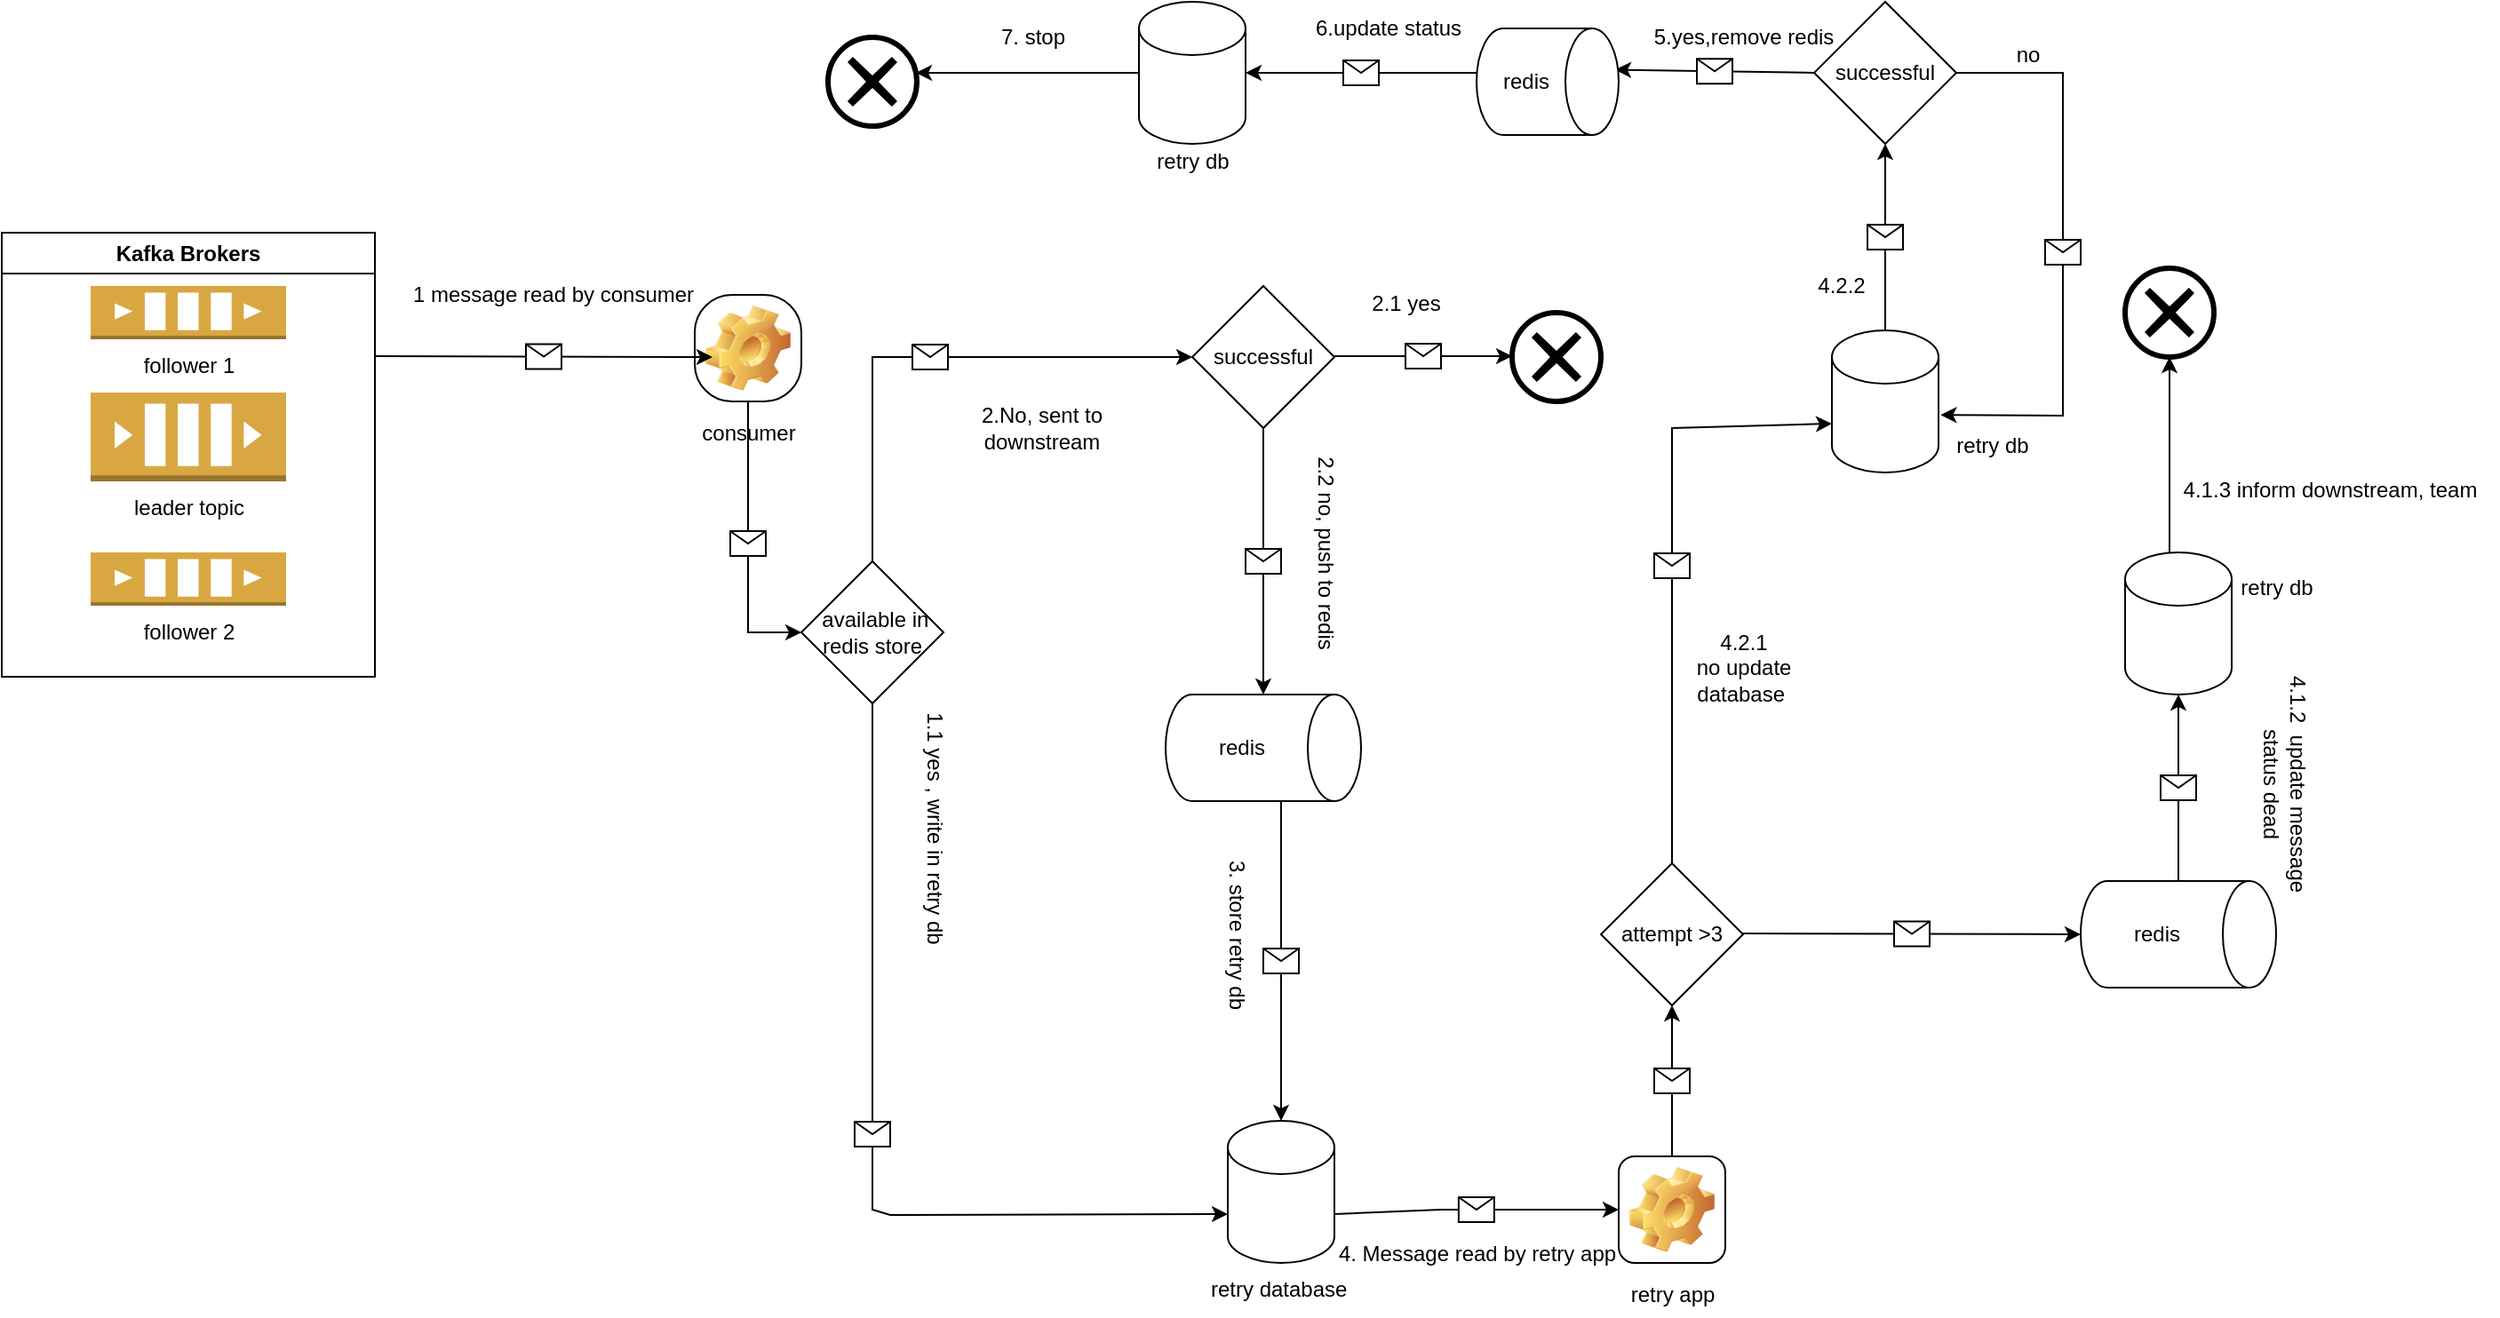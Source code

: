 <mxfile version="22.0.4" type="device">
  <diagram name="Page-1" id="-Djc27Udoi8ZbCjSsKX8">
    <mxGraphModel dx="1434" dy="1829" grid="1" gridSize="10" guides="1" tooltips="1" connect="1" arrows="1" fold="1" page="1" pageScale="1" pageWidth="850" pageHeight="1100" math="0" shadow="0">
      <root>
        <mxCell id="0" />
        <mxCell id="1" parent="0" />
        <mxCell id="Gy6JwFcpiZRKLwF8YLMV-1" value="Kafka Brokers" style="swimlane;whiteSpace=wrap;html=1;" parent="1" vertex="1">
          <mxGeometry x="40" y="50" width="210" height="250" as="geometry">
            <mxRectangle x="720" y="30" width="120" height="30" as="alternateBounds" />
          </mxGeometry>
        </mxCell>
        <mxCell id="Gy6JwFcpiZRKLwF8YLMV-2" value="" style="outlineConnect=0;dashed=0;verticalLabelPosition=bottom;verticalAlign=top;align=center;html=1;shape=mxgraph.aws3.queue;fillColor=#D9A741;gradientColor=none;" parent="Gy6JwFcpiZRKLwF8YLMV-1" vertex="1">
          <mxGeometry x="50" y="90" width="110" height="50" as="geometry" />
        </mxCell>
        <mxCell id="Gy6JwFcpiZRKLwF8YLMV-3" value="leader topic" style="text;html=1;align=center;verticalAlign=middle;resizable=0;points=[];autosize=1;strokeColor=none;fillColor=none;" parent="Gy6JwFcpiZRKLwF8YLMV-1" vertex="1">
          <mxGeometry x="60" y="140" width="90" height="30" as="geometry" />
        </mxCell>
        <mxCell id="Gy6JwFcpiZRKLwF8YLMV-4" value="" style="outlineConnect=0;dashed=0;verticalLabelPosition=bottom;verticalAlign=top;align=center;html=1;shape=mxgraph.aws3.queue;fillColor=#D9A741;gradientColor=none;" parent="Gy6JwFcpiZRKLwF8YLMV-1" vertex="1">
          <mxGeometry x="50" y="180" width="110" height="30" as="geometry" />
        </mxCell>
        <mxCell id="Gy6JwFcpiZRKLwF8YLMV-5" value="" style="outlineConnect=0;dashed=0;verticalLabelPosition=bottom;verticalAlign=top;align=center;html=1;shape=mxgraph.aws3.queue;fillColor=#D9A741;gradientColor=none;" parent="Gy6JwFcpiZRKLwF8YLMV-1" vertex="1">
          <mxGeometry x="50" y="30" width="110" height="30" as="geometry" />
        </mxCell>
        <mxCell id="Gy6JwFcpiZRKLwF8YLMV-6" value="follower 1" style="text;html=1;align=center;verticalAlign=middle;resizable=0;points=[];autosize=1;strokeColor=none;fillColor=none;" parent="Gy6JwFcpiZRKLwF8YLMV-1" vertex="1">
          <mxGeometry x="70" y="60" width="70" height="30" as="geometry" />
        </mxCell>
        <mxCell id="Gy6JwFcpiZRKLwF8YLMV-7" value="follower 2" style="text;html=1;align=center;verticalAlign=middle;resizable=0;points=[];autosize=1;strokeColor=none;fillColor=none;" parent="Gy6JwFcpiZRKLwF8YLMV-1" vertex="1">
          <mxGeometry x="70" y="210" width="70" height="30" as="geometry" />
        </mxCell>
        <object label="consumer" auto.offset.reset="earliest" id="Gy6JwFcpiZRKLwF8YLMV-10">
          <mxCell style="icon;html=1;image=img/clipart/Gear_128x128.png;arcSize=35;" parent="1" vertex="1">
            <mxGeometry x="430" y="85" width="60" height="60" as="geometry" />
          </mxCell>
        </object>
        <mxCell id="Gy6JwFcpiZRKLwF8YLMV-13" value="" style="endArrow=classic;html=1;rounded=0;" parent="1" edge="1">
          <mxGeometry relative="1" as="geometry">
            <mxPoint x="250" y="119.5" as="sourcePoint" />
            <mxPoint x="440" y="120" as="targetPoint" />
          </mxGeometry>
        </mxCell>
        <mxCell id="Gy6JwFcpiZRKLwF8YLMV-14" value="" style="shape=message;html=1;outlineConnect=0;" parent="Gy6JwFcpiZRKLwF8YLMV-13" vertex="1">
          <mxGeometry width="20" height="14" relative="1" as="geometry">
            <mxPoint x="-10" y="-7" as="offset" />
          </mxGeometry>
        </mxCell>
        <mxCell id="pUypmM2DZFI1QsSmxAZW-1" value="1 message read by consumer" style="text;html=1;align=center;verticalAlign=middle;resizable=0;points=[];autosize=1;strokeColor=none;fillColor=none;" parent="1" vertex="1">
          <mxGeometry x="260" y="70" width="180" height="30" as="geometry" />
        </mxCell>
        <mxCell id="pUypmM2DZFI1QsSmxAZW-5" value="successful" style="rhombus;whiteSpace=wrap;html=1;" parent="1" vertex="1">
          <mxGeometry x="710" y="80" width="80" height="80" as="geometry" />
        </mxCell>
        <mxCell id="pUypmM2DZFI1QsSmxAZW-7" value="" style="endArrow=classic;html=1;rounded=0;" parent="1" edge="1">
          <mxGeometry relative="1" as="geometry">
            <mxPoint x="790" y="119.5" as="sourcePoint" />
            <mxPoint x="890" y="119.5" as="targetPoint" />
          </mxGeometry>
        </mxCell>
        <mxCell id="pUypmM2DZFI1QsSmxAZW-8" value="" style="shape=message;html=1;outlineConnect=0;" parent="pUypmM2DZFI1QsSmxAZW-7" vertex="1">
          <mxGeometry width="20" height="14" relative="1" as="geometry">
            <mxPoint x="-10" y="-7" as="offset" />
          </mxGeometry>
        </mxCell>
        <mxCell id="pUypmM2DZFI1QsSmxAZW-10" value="2.1 yes" style="text;html=1;align=center;verticalAlign=middle;resizable=0;points=[];autosize=1;strokeColor=none;fillColor=none;" parent="1" vertex="1">
          <mxGeometry x="800" y="75" width="60" height="30" as="geometry" />
        </mxCell>
        <mxCell id="pUypmM2DZFI1QsSmxAZW-11" value="" style="points=[[0.145,0.145,0],[0.5,0,0],[0.855,0.145,0],[1,0.5,0],[0.855,0.855,0],[0.5,1,0],[0.145,0.855,0],[0,0.5,0]];shape=mxgraph.bpmn.event;html=1;verticalLabelPosition=bottom;labelBackgroundColor=#ffffff;verticalAlign=top;align=center;perimeter=ellipsePerimeter;outlineConnect=0;aspect=fixed;outline=end;symbol=cancel;" parent="1" vertex="1">
          <mxGeometry x="890" y="95" width="50" height="50" as="geometry" />
        </mxCell>
        <mxCell id="pUypmM2DZFI1QsSmxAZW-12" value="" style="endArrow=classic;html=1;rounded=0;exitX=0.5;exitY=1;exitDx=0;exitDy=0;" parent="1" source="pUypmM2DZFI1QsSmxAZW-5" edge="1">
          <mxGeometry relative="1" as="geometry">
            <mxPoint x="370" y="310" as="sourcePoint" />
            <mxPoint x="750" y="310" as="targetPoint" />
          </mxGeometry>
        </mxCell>
        <mxCell id="pUypmM2DZFI1QsSmxAZW-13" value="" style="shape=message;html=1;outlineConnect=0;" parent="pUypmM2DZFI1QsSmxAZW-12" vertex="1">
          <mxGeometry width="20" height="14" relative="1" as="geometry">
            <mxPoint x="-10" y="-7" as="offset" />
          </mxGeometry>
        </mxCell>
        <mxCell id="pUypmM2DZFI1QsSmxAZW-14" value="2.2 no, push to redis" style="text;html=1;align=center;verticalAlign=middle;resizable=0;points=[];autosize=1;strokeColor=none;fillColor=none;rotation=90;" parent="1" vertex="1">
          <mxGeometry x="720" y="215" width="130" height="30" as="geometry" />
        </mxCell>
        <mxCell id="pUypmM2DZFI1QsSmxAZW-15" value="redis" style="shape=cylinder3;whiteSpace=wrap;html=1;boundedLbl=1;backgroundOutline=1;size=15;direction=south;" parent="1" vertex="1">
          <mxGeometry x="695" y="310" width="110" height="60" as="geometry" />
        </mxCell>
        <mxCell id="pUypmM2DZFI1QsSmxAZW-16" value="" style="endArrow=classic;html=1;rounded=0;" parent="1" edge="1">
          <mxGeometry relative="1" as="geometry">
            <mxPoint x="760" y="370" as="sourcePoint" />
            <mxPoint x="760" y="550" as="targetPoint" />
          </mxGeometry>
        </mxCell>
        <mxCell id="pUypmM2DZFI1QsSmxAZW-17" value="" style="shape=message;html=1;outlineConnect=0;" parent="pUypmM2DZFI1QsSmxAZW-16" vertex="1">
          <mxGeometry width="20" height="14" relative="1" as="geometry">
            <mxPoint x="-10" y="-7" as="offset" />
          </mxGeometry>
        </mxCell>
        <mxCell id="pUypmM2DZFI1QsSmxAZW-18" value="3. store retry db" style="text;html=1;align=center;verticalAlign=middle;resizable=0;points=[];autosize=1;strokeColor=none;fillColor=none;rotation=90;" parent="1" vertex="1">
          <mxGeometry x="680" y="430" width="110" height="30" as="geometry" />
        </mxCell>
        <mxCell id="pUypmM2DZFI1QsSmxAZW-19" value="" style="shape=cylinder3;whiteSpace=wrap;html=1;boundedLbl=1;backgroundOutline=1;size=15;" parent="1" vertex="1">
          <mxGeometry x="730" y="550" width="60" height="80" as="geometry" />
        </mxCell>
        <mxCell id="pUypmM2DZFI1QsSmxAZW-20" value="retry database&amp;nbsp;" style="text;html=1;align=center;verticalAlign=middle;resizable=0;points=[];autosize=1;strokeColor=none;fillColor=none;" parent="1" vertex="1">
          <mxGeometry x="710" y="630" width="100" height="30" as="geometry" />
        </mxCell>
        <mxCell id="pUypmM2DZFI1QsSmxAZW-22" value="retry app" style="icon;html=1;image=img/clipart/Gear_128x128.png" parent="1" vertex="1">
          <mxGeometry x="950" y="570" width="60" height="60" as="geometry" />
        </mxCell>
        <mxCell id="pUypmM2DZFI1QsSmxAZW-38" value="" style="endArrow=classic;html=1;rounded=0;exitX=1;exitY=0;exitDx=0;exitDy=52.5;exitPerimeter=0;entryX=0;entryY=0.5;entryDx=0;entryDy=0;" parent="1" source="pUypmM2DZFI1QsSmxAZW-19" target="pUypmM2DZFI1QsSmxAZW-22" edge="1">
          <mxGeometry relative="1" as="geometry">
            <mxPoint x="834" y="630.99" as="sourcePoint" />
            <mxPoint x="1110" y="640" as="targetPoint" />
            <Array as="points">
              <mxPoint x="850" y="600" />
            </Array>
          </mxGeometry>
        </mxCell>
        <mxCell id="pUypmM2DZFI1QsSmxAZW-39" value="" style="shape=message;html=1;outlineConnect=0;" parent="pUypmM2DZFI1QsSmxAZW-38" vertex="1">
          <mxGeometry width="20" height="14" relative="1" as="geometry">
            <mxPoint x="-10" y="-7" as="offset" />
          </mxGeometry>
        </mxCell>
        <mxCell id="pUypmM2DZFI1QsSmxAZW-40" value="4. Message read by retry app" style="text;html=1;align=center;verticalAlign=middle;resizable=0;points=[];autosize=1;strokeColor=none;fillColor=none;" parent="1" vertex="1">
          <mxGeometry x="780" y="610" width="180" height="30" as="geometry" />
        </mxCell>
        <mxCell id="pUypmM2DZFI1QsSmxAZW-41" value="attempt &amp;gt;3" style="rhombus;whiteSpace=wrap;html=1;" parent="1" vertex="1">
          <mxGeometry x="940" y="405" width="80" height="80" as="geometry" />
        </mxCell>
        <mxCell id="pUypmM2DZFI1QsSmxAZW-42" value="" style="endArrow=classic;html=1;rounded=0;exitX=0.5;exitY=0;exitDx=0;exitDy=0;entryX=0.5;entryY=1;entryDx=0;entryDy=0;" parent="1" source="pUypmM2DZFI1QsSmxAZW-22" target="pUypmM2DZFI1QsSmxAZW-41" edge="1">
          <mxGeometry relative="1" as="geometry">
            <mxPoint x="510" y="400" as="sourcePoint" />
            <mxPoint x="610" y="400" as="targetPoint" />
          </mxGeometry>
        </mxCell>
        <mxCell id="pUypmM2DZFI1QsSmxAZW-43" value="" style="shape=message;html=1;outlineConnect=0;" parent="pUypmM2DZFI1QsSmxAZW-42" vertex="1">
          <mxGeometry width="20" height="14" relative="1" as="geometry">
            <mxPoint x="-10" y="-7" as="offset" />
          </mxGeometry>
        </mxCell>
        <mxCell id="pUypmM2DZFI1QsSmxAZW-44" value="" style="endArrow=classic;html=1;rounded=0;" parent="1" edge="1">
          <mxGeometry relative="1" as="geometry">
            <mxPoint x="1020" y="444.5" as="sourcePoint" />
            <mxPoint x="1210" y="445" as="targetPoint" />
          </mxGeometry>
        </mxCell>
        <mxCell id="pUypmM2DZFI1QsSmxAZW-45" value="" style="shape=message;html=1;outlineConnect=0;" parent="pUypmM2DZFI1QsSmxAZW-44" vertex="1">
          <mxGeometry width="20" height="14" relative="1" as="geometry">
            <mxPoint x="-10" y="-7" as="offset" />
          </mxGeometry>
        </mxCell>
        <mxCell id="pUypmM2DZFI1QsSmxAZW-47" value="redis" style="shape=cylinder3;whiteSpace=wrap;html=1;boundedLbl=1;backgroundOutline=1;size=15;direction=south;" parent="1" vertex="1">
          <mxGeometry x="1210" y="415" width="110" height="60" as="geometry" />
        </mxCell>
        <mxCell id="pUypmM2DZFI1QsSmxAZW-48" value="" style="shape=cylinder3;whiteSpace=wrap;html=1;boundedLbl=1;backgroundOutline=1;size=15;" parent="1" vertex="1">
          <mxGeometry x="1235" y="230" width="60" height="80" as="geometry" />
        </mxCell>
        <mxCell id="pUypmM2DZFI1QsSmxAZW-49" value="" style="endArrow=classic;html=1;rounded=0;exitX=0;exitY=0.5;exitDx=0;exitDy=0;exitPerimeter=0;entryX=0.5;entryY=1;entryDx=0;entryDy=0;entryPerimeter=0;" parent="1" source="pUypmM2DZFI1QsSmxAZW-47" target="pUypmM2DZFI1QsSmxAZW-48" edge="1">
          <mxGeometry relative="1" as="geometry">
            <mxPoint x="1275" y="390" as="sourcePoint" />
            <mxPoint x="1265" y="340" as="targetPoint" />
          </mxGeometry>
        </mxCell>
        <mxCell id="pUypmM2DZFI1QsSmxAZW-50" value="" style="shape=message;html=1;outlineConnect=0;" parent="pUypmM2DZFI1QsSmxAZW-49" vertex="1">
          <mxGeometry width="20" height="14" relative="1" as="geometry">
            <mxPoint x="-10" y="-7" as="offset" />
          </mxGeometry>
        </mxCell>
        <mxCell id="pUypmM2DZFI1QsSmxAZW-52" value="4.1.2&amp;nbsp; update message &lt;br&gt;status dead" style="text;html=1;align=center;verticalAlign=middle;resizable=0;points=[];autosize=1;strokeColor=none;fillColor=none;rotation=90;" parent="1" vertex="1">
          <mxGeometry x="1250" y="340" width="150" height="40" as="geometry" />
        </mxCell>
        <mxCell id="pUypmM2DZFI1QsSmxAZW-55" value="" style="endArrow=classic;html=1;rounded=0;entryX=0.5;entryY=1;entryDx=0;entryDy=0;entryPerimeter=0;" parent="1" target="pUypmM2DZFI1QsSmxAZW-56" edge="1">
          <mxGeometry width="50" height="50" relative="1" as="geometry">
            <mxPoint x="1260" y="230" as="sourcePoint" />
            <mxPoint x="1250" y="170" as="targetPoint" />
          </mxGeometry>
        </mxCell>
        <mxCell id="pUypmM2DZFI1QsSmxAZW-56" value="" style="points=[[0.145,0.145,0],[0.5,0,0],[0.855,0.145,0],[1,0.5,0],[0.855,0.855,0],[0.5,1,0],[0.145,0.855,0],[0,0.5,0]];shape=mxgraph.bpmn.event;html=1;verticalLabelPosition=bottom;labelBackgroundColor=#ffffff;verticalAlign=top;align=center;perimeter=ellipsePerimeter;outlineConnect=0;aspect=fixed;outline=end;symbol=cancel;" parent="1" vertex="1">
          <mxGeometry x="1235" y="70" width="50" height="50" as="geometry" />
        </mxCell>
        <mxCell id="pUypmM2DZFI1QsSmxAZW-61" value="4.1.3 inform downstream, team" style="text;html=1;align=center;verticalAlign=middle;resizable=0;points=[];autosize=1;strokeColor=none;fillColor=none;" parent="1" vertex="1">
          <mxGeometry x="1255" y="180" width="190" height="30" as="geometry" />
        </mxCell>
        <mxCell id="pUypmM2DZFI1QsSmxAZW-62" value="" style="endArrow=classic;html=1;rounded=0;exitX=0.5;exitY=0;exitDx=0;exitDy=0;entryX=0;entryY=0;entryDx=0;entryDy=52.5;entryPerimeter=0;" parent="1" source="pUypmM2DZFI1QsSmxAZW-41" target="pUypmM2DZFI1QsSmxAZW-66" edge="1">
          <mxGeometry relative="1" as="geometry">
            <mxPoint x="979.5" y="390" as="sourcePoint" />
            <mxPoint x="1100" y="190" as="targetPoint" />
            <Array as="points">
              <mxPoint x="980" y="160" />
            </Array>
          </mxGeometry>
        </mxCell>
        <mxCell id="pUypmM2DZFI1QsSmxAZW-63" value="" style="shape=message;html=1;outlineConnect=0;" parent="pUypmM2DZFI1QsSmxAZW-62" vertex="1">
          <mxGeometry width="20" height="14" relative="1" as="geometry">
            <mxPoint x="-10" y="-7" as="offset" />
          </mxGeometry>
        </mxCell>
        <mxCell id="pUypmM2DZFI1QsSmxAZW-64" value="4.2.1&lt;br&gt;no update&lt;br&gt;&amp;nbsp;database&amp;nbsp;&amp;nbsp;" style="text;html=1;align=center;verticalAlign=middle;resizable=0;points=[];autosize=1;strokeColor=none;fillColor=none;rotation=0;" parent="1" vertex="1">
          <mxGeometry x="980" y="265" width="80" height="60" as="geometry" />
        </mxCell>
        <mxCell id="pUypmM2DZFI1QsSmxAZW-66" value="" style="shape=cylinder3;whiteSpace=wrap;html=1;boundedLbl=1;backgroundOutline=1;size=15;" parent="1" vertex="1">
          <mxGeometry x="1070" y="105" width="60" height="80" as="geometry" />
        </mxCell>
        <mxCell id="pUypmM2DZFI1QsSmxAZW-71" value="retry db" style="text;html=1;align=center;verticalAlign=middle;resizable=0;points=[];autosize=1;strokeColor=none;fillColor=none;" parent="1" vertex="1">
          <mxGeometry x="1290" y="235" width="60" height="30" as="geometry" />
        </mxCell>
        <mxCell id="pUypmM2DZFI1QsSmxAZW-72" value="retry db" style="text;html=1;align=center;verticalAlign=middle;resizable=0;points=[];autosize=1;strokeColor=none;fillColor=none;" parent="1" vertex="1">
          <mxGeometry x="1130" y="155" width="60" height="30" as="geometry" />
        </mxCell>
        <mxCell id="pUypmM2DZFI1QsSmxAZW-73" value="4.2.2" style="text;html=1;align=center;verticalAlign=middle;resizable=0;points=[];autosize=1;strokeColor=none;fillColor=none;" parent="1" vertex="1">
          <mxGeometry x="1050" y="65" width="50" height="30" as="geometry" />
        </mxCell>
        <mxCell id="pUypmM2DZFI1QsSmxAZW-74" value="&amp;nbsp;available in redis store" style="rhombus;whiteSpace=wrap;html=1;" parent="1" vertex="1">
          <mxGeometry x="490" y="235" width="80" height="80" as="geometry" />
        </mxCell>
        <mxCell id="pUypmM2DZFI1QsSmxAZW-75" value="" style="endArrow=classic;html=1;rounded=0;exitX=0.5;exitY=1;exitDx=0;exitDy=0;entryX=0;entryY=0.5;entryDx=0;entryDy=0;" parent="1" source="Gy6JwFcpiZRKLwF8YLMV-10" target="pUypmM2DZFI1QsSmxAZW-74" edge="1">
          <mxGeometry relative="1" as="geometry">
            <mxPoint x="560" y="340" as="sourcePoint" />
            <mxPoint x="660" y="340" as="targetPoint" />
            <Array as="points">
              <mxPoint x="460" y="275" />
            </Array>
          </mxGeometry>
        </mxCell>
        <mxCell id="pUypmM2DZFI1QsSmxAZW-76" value="" style="shape=message;html=1;outlineConnect=0;" parent="pUypmM2DZFI1QsSmxAZW-75" vertex="1">
          <mxGeometry width="20" height="14" relative="1" as="geometry">
            <mxPoint x="-10" y="-7" as="offset" />
          </mxGeometry>
        </mxCell>
        <mxCell id="pUypmM2DZFI1QsSmxAZW-77" value="" style="endArrow=classic;html=1;rounded=0;exitX=0.5;exitY=1;exitDx=0;exitDy=0;entryX=0;entryY=0;entryDx=0;entryDy=52.5;entryPerimeter=0;" parent="1" source="pUypmM2DZFI1QsSmxAZW-74" target="pUypmM2DZFI1QsSmxAZW-19" edge="1">
          <mxGeometry relative="1" as="geometry">
            <mxPoint x="560" y="340" as="sourcePoint" />
            <mxPoint x="530" y="570" as="targetPoint" />
            <Array as="points">
              <mxPoint x="530" y="600" />
              <mxPoint x="540" y="603" />
            </Array>
          </mxGeometry>
        </mxCell>
        <mxCell id="pUypmM2DZFI1QsSmxAZW-78" value="" style="shape=message;html=1;outlineConnect=0;" parent="pUypmM2DZFI1QsSmxAZW-77" vertex="1">
          <mxGeometry width="20" height="14" relative="1" as="geometry">
            <mxPoint x="-10" y="-7" as="offset" />
          </mxGeometry>
        </mxCell>
        <mxCell id="pUypmM2DZFI1QsSmxAZW-79" value="1.1 yes , write in retry db" style="text;html=1;align=center;verticalAlign=middle;resizable=0;points=[];autosize=1;strokeColor=none;fillColor=none;rotation=90;" parent="1" vertex="1">
          <mxGeometry x="490" y="370" width="150" height="30" as="geometry" />
        </mxCell>
        <mxCell id="pUypmM2DZFI1QsSmxAZW-80" value="" style="endArrow=classic;html=1;rounded=0;entryX=0;entryY=0.5;entryDx=0;entryDy=0;exitX=0.5;exitY=0;exitDx=0;exitDy=0;" parent="1" source="pUypmM2DZFI1QsSmxAZW-74" target="pUypmM2DZFI1QsSmxAZW-5" edge="1">
          <mxGeometry relative="1" as="geometry">
            <mxPoint x="580" y="275" as="sourcePoint" />
            <mxPoint x="670" y="274.5" as="targetPoint" />
            <Array as="points">
              <mxPoint x="530" y="120" />
            </Array>
          </mxGeometry>
        </mxCell>
        <mxCell id="pUypmM2DZFI1QsSmxAZW-81" value="" style="shape=message;html=1;outlineConnect=0;" parent="pUypmM2DZFI1QsSmxAZW-80" vertex="1">
          <mxGeometry width="20" height="14" relative="1" as="geometry">
            <mxPoint x="-10" y="-7" as="offset" />
          </mxGeometry>
        </mxCell>
        <mxCell id="pUypmM2DZFI1QsSmxAZW-82" value="2.No, sent to &lt;br&gt;downstream" style="text;html=1;align=center;verticalAlign=middle;resizable=0;points=[];autosize=1;strokeColor=none;fillColor=none;" parent="1" vertex="1">
          <mxGeometry x="580" y="140" width="90" height="40" as="geometry" />
        </mxCell>
        <mxCell id="pUypmM2DZFI1QsSmxAZW-84" value="successful" style="rhombus;whiteSpace=wrap;html=1;" parent="1" vertex="1">
          <mxGeometry x="1060" y="-80" width="80" height="80" as="geometry" />
        </mxCell>
        <mxCell id="pUypmM2DZFI1QsSmxAZW-85" value="" style="endArrow=classic;html=1;rounded=0;exitX=0.5;exitY=0;exitDx=0;exitDy=0;exitPerimeter=0;entryX=0.5;entryY=1;entryDx=0;entryDy=0;" parent="1" source="pUypmM2DZFI1QsSmxAZW-66" target="pUypmM2DZFI1QsSmxAZW-84" edge="1">
          <mxGeometry relative="1" as="geometry">
            <mxPoint x="1130" y="210" as="sourcePoint" />
            <mxPoint x="1230" y="210" as="targetPoint" />
          </mxGeometry>
        </mxCell>
        <mxCell id="pUypmM2DZFI1QsSmxAZW-86" value="" style="shape=message;html=1;outlineConnect=0;" parent="pUypmM2DZFI1QsSmxAZW-85" vertex="1">
          <mxGeometry width="20" height="14" relative="1" as="geometry">
            <mxPoint x="-10" y="-7" as="offset" />
          </mxGeometry>
        </mxCell>
        <mxCell id="pUypmM2DZFI1QsSmxAZW-87" value="" style="endArrow=classic;html=1;rounded=0;exitX=1;exitY=0.5;exitDx=0;exitDy=0;entryX=0.02;entryY=-0.08;entryDx=0;entryDy=0;entryPerimeter=0;" parent="1" source="pUypmM2DZFI1QsSmxAZW-84" target="pUypmM2DZFI1QsSmxAZW-72" edge="1">
          <mxGeometry relative="1" as="geometry">
            <mxPoint x="1130" y="210" as="sourcePoint" />
            <mxPoint x="1200" y="150" as="targetPoint" />
            <Array as="points">
              <mxPoint x="1200" y="-40" />
              <mxPoint x="1200" y="153" />
            </Array>
          </mxGeometry>
        </mxCell>
        <mxCell id="pUypmM2DZFI1QsSmxAZW-88" value="" style="shape=message;html=1;outlineConnect=0;" parent="pUypmM2DZFI1QsSmxAZW-87" vertex="1">
          <mxGeometry width="20" height="14" relative="1" as="geometry">
            <mxPoint x="-10" y="-7" as="offset" />
          </mxGeometry>
        </mxCell>
        <mxCell id="pUypmM2DZFI1QsSmxAZW-89" value="no" style="text;html=1;align=center;verticalAlign=middle;resizable=0;points=[];autosize=1;strokeColor=none;fillColor=none;" parent="1" vertex="1">
          <mxGeometry x="1160" y="-65" width="40" height="30" as="geometry" />
        </mxCell>
        <mxCell id="pUypmM2DZFI1QsSmxAZW-90" value="" style="endArrow=classic;html=1;rounded=0;exitX=0;exitY=0.5;exitDx=0;exitDy=0;entryX=0.387;entryY=0.025;entryDx=0;entryDy=0;entryPerimeter=0;" parent="1" source="pUypmM2DZFI1QsSmxAZW-84" target="pUypmM2DZFI1QsSmxAZW-93" edge="1">
          <mxGeometry relative="1" as="geometry">
            <mxPoint x="1130" y="210" as="sourcePoint" />
            <mxPoint x="970" y="-40" as="targetPoint" />
          </mxGeometry>
        </mxCell>
        <mxCell id="pUypmM2DZFI1QsSmxAZW-91" value="" style="shape=message;html=1;outlineConnect=0;" parent="pUypmM2DZFI1QsSmxAZW-90" vertex="1">
          <mxGeometry width="20" height="14" relative="1" as="geometry">
            <mxPoint x="-10" y="-7" as="offset" />
          </mxGeometry>
        </mxCell>
        <mxCell id="pUypmM2DZFI1QsSmxAZW-92" value="5.yes,remove redis" style="text;html=1;align=center;verticalAlign=middle;resizable=0;points=[];autosize=1;strokeColor=none;fillColor=none;" parent="1" vertex="1">
          <mxGeometry x="960" y="-75" width="120" height="30" as="geometry" />
        </mxCell>
        <mxCell id="pUypmM2DZFI1QsSmxAZW-93" value="redis" style="shape=cylinder3;whiteSpace=wrap;html=1;boundedLbl=1;backgroundOutline=1;size=15;direction=south;" parent="1" vertex="1">
          <mxGeometry x="870" y="-65" width="80" height="60" as="geometry" />
        </mxCell>
        <mxCell id="pUypmM2DZFI1QsSmxAZW-95" value="" style="endArrow=classic;html=1;rounded=0;entryX=1;entryY=0.5;entryDx=0;entryDy=0;entryPerimeter=0;" parent="1" target="pUypmM2DZFI1QsSmxAZW-97" edge="1">
          <mxGeometry relative="1" as="geometry">
            <mxPoint x="870" y="-40" as="sourcePoint" />
            <mxPoint x="790" y="-35" as="targetPoint" />
          </mxGeometry>
        </mxCell>
        <mxCell id="pUypmM2DZFI1QsSmxAZW-96" value="" style="shape=message;html=1;outlineConnect=0;" parent="pUypmM2DZFI1QsSmxAZW-95" vertex="1">
          <mxGeometry width="20" height="14" relative="1" as="geometry">
            <mxPoint x="-10" y="-7" as="offset" />
          </mxGeometry>
        </mxCell>
        <mxCell id="pUypmM2DZFI1QsSmxAZW-101" style="edgeStyle=orthogonalEdgeStyle;rounded=0;orthogonalLoop=1;jettySize=auto;html=1;exitX=0;exitY=0;exitDx=0;exitDy=52.5;exitPerimeter=0;" parent="1" source="pUypmM2DZFI1QsSmxAZW-97" target="pUypmM2DZFI1QsSmxAZW-100" edge="1">
          <mxGeometry relative="1" as="geometry">
            <Array as="points">
              <mxPoint x="680" y="-40" />
            </Array>
          </mxGeometry>
        </mxCell>
        <mxCell id="pUypmM2DZFI1QsSmxAZW-97" value="" style="shape=cylinder3;whiteSpace=wrap;html=1;boundedLbl=1;backgroundOutline=1;size=15;" parent="1" vertex="1">
          <mxGeometry x="680" y="-80" width="60" height="80" as="geometry" />
        </mxCell>
        <mxCell id="pUypmM2DZFI1QsSmxAZW-98" value="retry db" style="text;html=1;align=center;verticalAlign=middle;resizable=0;points=[];autosize=1;strokeColor=none;fillColor=none;" parent="1" vertex="1">
          <mxGeometry x="680" y="-5" width="60" height="30" as="geometry" />
        </mxCell>
        <mxCell id="pUypmM2DZFI1QsSmxAZW-99" value="6.update status" style="text;html=1;align=center;verticalAlign=middle;resizable=0;points=[];autosize=1;strokeColor=none;fillColor=none;" parent="1" vertex="1">
          <mxGeometry x="765" y="-80" width="110" height="30" as="geometry" />
        </mxCell>
        <mxCell id="pUypmM2DZFI1QsSmxAZW-100" value="" style="points=[[0.145,0.145,0],[0.5,0,0],[0.855,0.145,0],[1,0.5,0],[0.855,0.855,0],[0.5,1,0],[0.145,0.855,0],[0,0.5,0]];shape=mxgraph.bpmn.event;html=1;verticalLabelPosition=bottom;labelBackgroundColor=#ffffff;verticalAlign=top;align=center;perimeter=ellipsePerimeter;outlineConnect=0;aspect=fixed;outline=end;symbol=cancel;" parent="1" vertex="1">
          <mxGeometry x="505" y="-60" width="50" height="50" as="geometry" />
        </mxCell>
        <mxCell id="pUypmM2DZFI1QsSmxAZW-102" value="7. stop" style="text;html=1;align=center;verticalAlign=middle;resizable=0;points=[];autosize=1;strokeColor=none;fillColor=none;" parent="1" vertex="1">
          <mxGeometry x="590" y="-75" width="60" height="30" as="geometry" />
        </mxCell>
      </root>
    </mxGraphModel>
  </diagram>
</mxfile>
